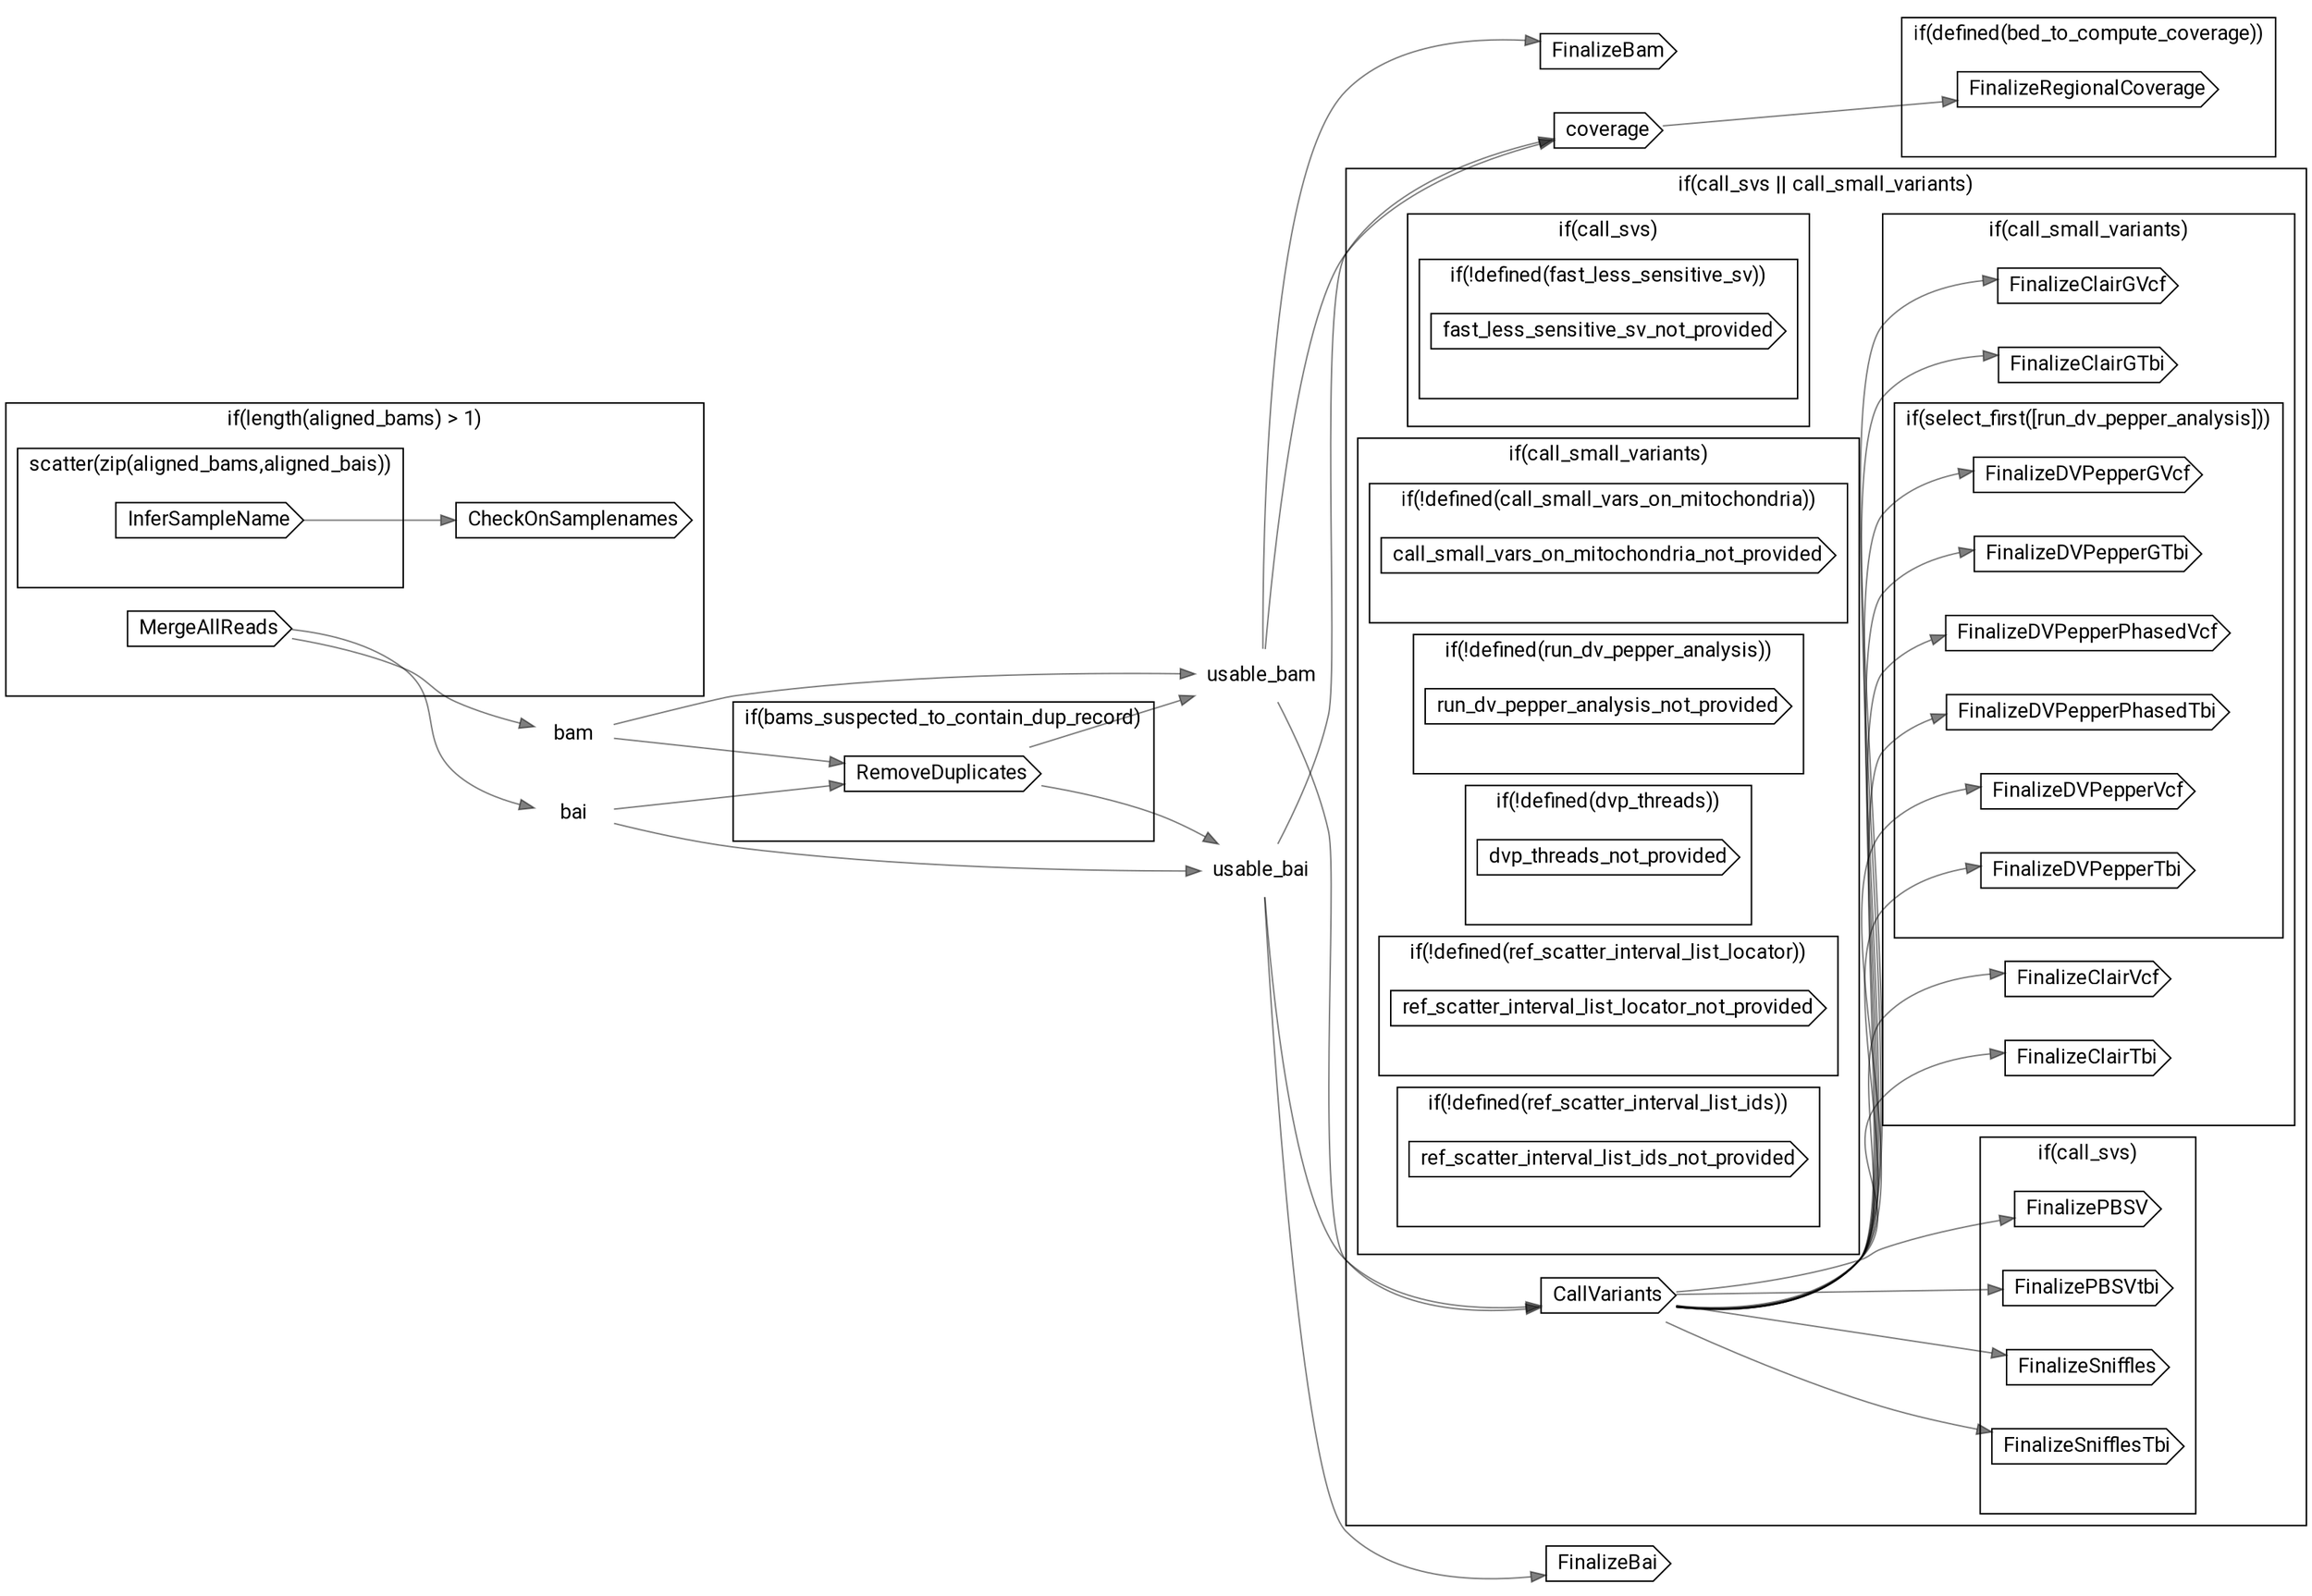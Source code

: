 // ONTWholeGenome
digraph {
	compound=true rankdir=LR
	node [fontname=Roboto]
	edge [color="#00000080"]
	subgraph "cluster-if-L69C5" {
		fontname=Roboto label="if(length(aligned_bams) > 1)" rank=same
		subgraph "cluster-scatter-L70C9-pair" {
			fontname=Roboto label="scatter(zip(aligned_bams,aligned_bais))" rank=same
			"call-InferSampleName" [label=InferSampleName shape=cds]
			"scatter-L70C9-pair" [label="" height=0 margin=0 style=invis width=0]
		}
		"call-CheckOnSamplenames" [label=CheckOnSamplenames shape=cds]
		"call-MergeAllReads" [label=MergeAllReads shape=cds]
		"if-L69C5" [label="" height=0 margin=0 style=invis width=0]
	}
	"decl-bam" [label=bam shape=plaintext]
	"decl-bai" [label=bai shape=plaintext]
	subgraph "cluster-if-L81C5" {
		fontname=Roboto label="if(bams_suspected_to_contain_dup_record)" rank=same
		"call-RemoveDuplicates" [label=RemoveDuplicates shape=cds]
		"if-L81C5" [label="" height=0 margin=0 style=invis width=0]
	}
	"decl-usable_bam" [label=usable_bam shape=plaintext]
	"decl-usable_bai" [label=usable_bai shape=plaintext]
	"call-coverage" [label=coverage shape=cds]
	"call-FinalizeBam" [label=FinalizeBam shape=cds]
	"call-FinalizeBai" [label=FinalizeBai shape=cds]
	subgraph "cluster-if-L102C5" {
		fontname=Roboto label="if(defined(bed_to_compute_coverage))" rank=same
		"call-FinalizeRegionalCoverage" [label=FinalizeRegionalCoverage shape=cds]
		"if-L102C5" [label="" height=0 margin=0 style=invis width=0]
	}
	subgraph "cluster-if-L105C5" {
		fontname=Roboto label="if(call_svs || call_small_variants)" rank=same
		subgraph "cluster-if-L108C9" {
			fontname=Roboto label="if(call_svs)" rank=same
			subgraph "cluster-if-L109C13" {
				fontname=Roboto label="if(!defined(fast_less_sensitive_sv))" rank=same
				"call-fast_less_sensitive_sv_not_provided" [label=fast_less_sensitive_sv_not_provided shape=cds]
				"if-L109C13" [label="" height=0 margin=0 style=invis width=0]
			}
			"if-L108C9" [label="" height=0 margin=0 style=invis width=0]
		}
		subgraph "cluster-if-L111C9" {
			fontname=Roboto label="if(call_small_variants)" rank=same
			subgraph "cluster-if-L112C13" {
				fontname=Roboto label="if(!defined(call_small_vars_on_mitochondria))" rank=same
				"call-call_small_vars_on_mitochondria_not_provided" [label=call_small_vars_on_mitochondria_not_provided shape=cds]
				"if-L112C13" [label="" height=0 margin=0 style=invis width=0]
			}
			subgraph "cluster-if-L113C13" {
				fontname=Roboto label="if(!defined(run_dv_pepper_analysis))" rank=same
				"call-run_dv_pepper_analysis_not_provided" [label=run_dv_pepper_analysis_not_provided shape=cds]
				"if-L113C13" [label="" height=0 margin=0 style=invis width=0]
			}
			subgraph "cluster-if-L114C13" {
				fontname=Roboto label="if(!defined(dvp_threads))" rank=same
				"call-dvp_threads_not_provided" [label=dvp_threads_not_provided shape=cds]
				"if-L114C13" [label="" height=0 margin=0 style=invis width=0]
			}
			subgraph "cluster-if-L115C13" {
				fontname=Roboto label="if(!defined(ref_scatter_interval_list_locator))" rank=same
				"call-ref_scatter_interval_list_locator_not_provided" [label=ref_scatter_interval_list_locator_not_provided shape=cds]
				"if-L115C13" [label="" height=0 margin=0 style=invis width=0]
			}
			subgraph "cluster-if-L116C13" {
				fontname=Roboto label="if(!defined(ref_scatter_interval_list_ids))" rank=same
				"call-ref_scatter_interval_list_ids_not_provided" [label=ref_scatter_interval_list_ids_not_provided shape=cds]
				"if-L116C13" [label="" height=0 margin=0 style=invis width=0]
			}
			"if-L111C9" [label="" height=0 margin=0 style=invis width=0]
		}
		"call-CallVariants" [label=CallVariants shape=cds]
		subgraph "cluster-if-L147C9" {
			fontname=Roboto label="if(call_svs)" rank=same
			"call-FinalizePBSV" [label=FinalizePBSV shape=cds]
			"call-FinalizePBSVtbi" [label=FinalizePBSVtbi shape=cds]
			"call-FinalizeSniffles" [label=FinalizeSniffles shape=cds]
			"call-FinalizeSnifflesTbi" [label=FinalizeSnifflesTbi shape=cds]
			"if-L147C9" [label="" height=0 margin=0 style=invis width=0]
		}
		subgraph "cluster-if-L155C9" {
			fontname=Roboto label="if(call_small_variants)" rank=same
			"call-FinalizeClairVcf" [label=FinalizeClairVcf shape=cds]
			"call-FinalizeClairTbi" [label=FinalizeClairTbi shape=cds]
			"call-FinalizeClairGVcf" [label=FinalizeClairGVcf shape=cds]
			"call-FinalizeClairGTbi" [label=FinalizeClairGTbi shape=cds]
			subgraph "cluster-if-L162C13" {
				fontname=Roboto label="if(select_first([run_dv_pepper_analysis]))" rank=same
				"call-FinalizeDVPepperVcf" [label=FinalizeDVPepperVcf shape=cds]
				"call-FinalizeDVPepperTbi" [label=FinalizeDVPepperTbi shape=cds]
				"call-FinalizeDVPepperGVcf" [label=FinalizeDVPepperGVcf shape=cds]
				"call-FinalizeDVPepperGTbi" [label=FinalizeDVPepperGTbi shape=cds]
				"call-FinalizeDVPepperPhasedVcf" [label=FinalizeDVPepperPhasedVcf shape=cds]
				"call-FinalizeDVPepperPhasedTbi" [label=FinalizeDVPepperPhasedTbi shape=cds]
				"if-L162C13" [label="" height=0 margin=0 style=invis width=0]
			}
			"if-L155C9" [label="" height=0 margin=0 style=invis width=0]
		}
		"if-L105C5" [label="" height=0 margin=0 style=invis width=0]
	}
	"call-InferSampleName" -> "call-CheckOnSamplenames"
	"call-MergeAllReads" -> "decl-bam"
	"call-MergeAllReads" -> "decl-bai"
	"decl-bam" -> "call-RemoveDuplicates"
	"decl-bai" -> "call-RemoveDuplicates"
	"call-RemoveDuplicates" -> "decl-usable_bam"
	"decl-bam" -> "decl-usable_bam"
	"call-RemoveDuplicates" -> "decl-usable_bai"
	"decl-bai" -> "decl-usable_bai"
	"decl-usable_bai" -> "call-coverage"
	"decl-usable_bam" -> "call-coverage"
	"decl-usable_bam" -> "call-FinalizeBam"
	"decl-usable_bai" -> "call-FinalizeBai"
	"call-coverage" -> "call-FinalizeRegionalCoverage"
	"decl-usable_bam" -> "call-CallVariants"
	"decl-usable_bai" -> "call-CallVariants"
	"call-CallVariants" -> "call-FinalizePBSV"
	"call-CallVariants" -> "call-FinalizePBSVtbi"
	"call-CallVariants" -> "call-FinalizeSniffles"
	"call-CallVariants" -> "call-FinalizeSnifflesTbi"
	"call-CallVariants" -> "call-FinalizeClairVcf"
	"call-CallVariants" -> "call-FinalizeClairTbi"
	"call-CallVariants" -> "call-FinalizeClairGVcf"
	"call-CallVariants" -> "call-FinalizeClairGTbi"
	"call-CallVariants" -> "call-FinalizeDVPepperVcf"
	"call-CallVariants" -> "call-FinalizeDVPepperTbi"
	"call-CallVariants" -> "call-FinalizeDVPepperGVcf"
	"call-CallVariants" -> "call-FinalizeDVPepperGTbi"
	"call-CallVariants" -> "call-FinalizeDVPepperPhasedVcf"
	"call-CallVariants" -> "call-FinalizeDVPepperPhasedTbi"
}
